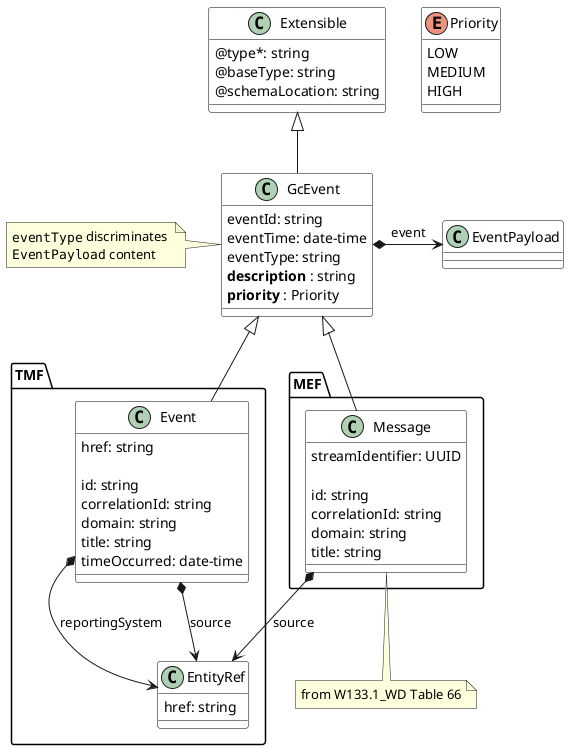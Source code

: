 @startuml
skinparam {
    ClassBackgroundColor White
    ClassBorderColor Black
}

class Extensible {

    @type*: string
    @baseType: string
    @schemaLocation: string
}


class GcEvent {

    eventId: string
    eventTime: date-time
    eventType: string
    ' --event--: object
    **description** : string
    **priority** : Priority
}


note left of GcEvent
  ""eventType"" discriminates 
  ""EventPayload"" content
end note

enum Priority {
    LOW
    MEDIUM
    HIGH
}

class EventPayload 

GcEvent *-> EventPayload : event

Extensible <|-- GcEvent

package TMF {
  class Event {
    href: string

    id: string
    correlationId: string
    domain: string
    title: string
    timeOccurred: date-time
  }
  class EntityRef {
    href: string
  }

GcEvent <|-- Event
Event *--> EntityRef : reportingSystem
Event *--> EntityRef : source
}

package MEF {
  class MEFEvent as "Message" {
    streamIdentifier: UUID  

    id: string
    correlationId: string
    domain: string
    title: string
  }
  GcEvent <|-- MEFEvent
  MEFEvent *--> EntityRef : source
}

' package External as "3pp" {
'   class ExtEvent {
'   }

'   GcEvent <|-- ExtEvent
' }

note bottom of MEFEvent
  from W133.1_WD Table 66
end note

@enduml